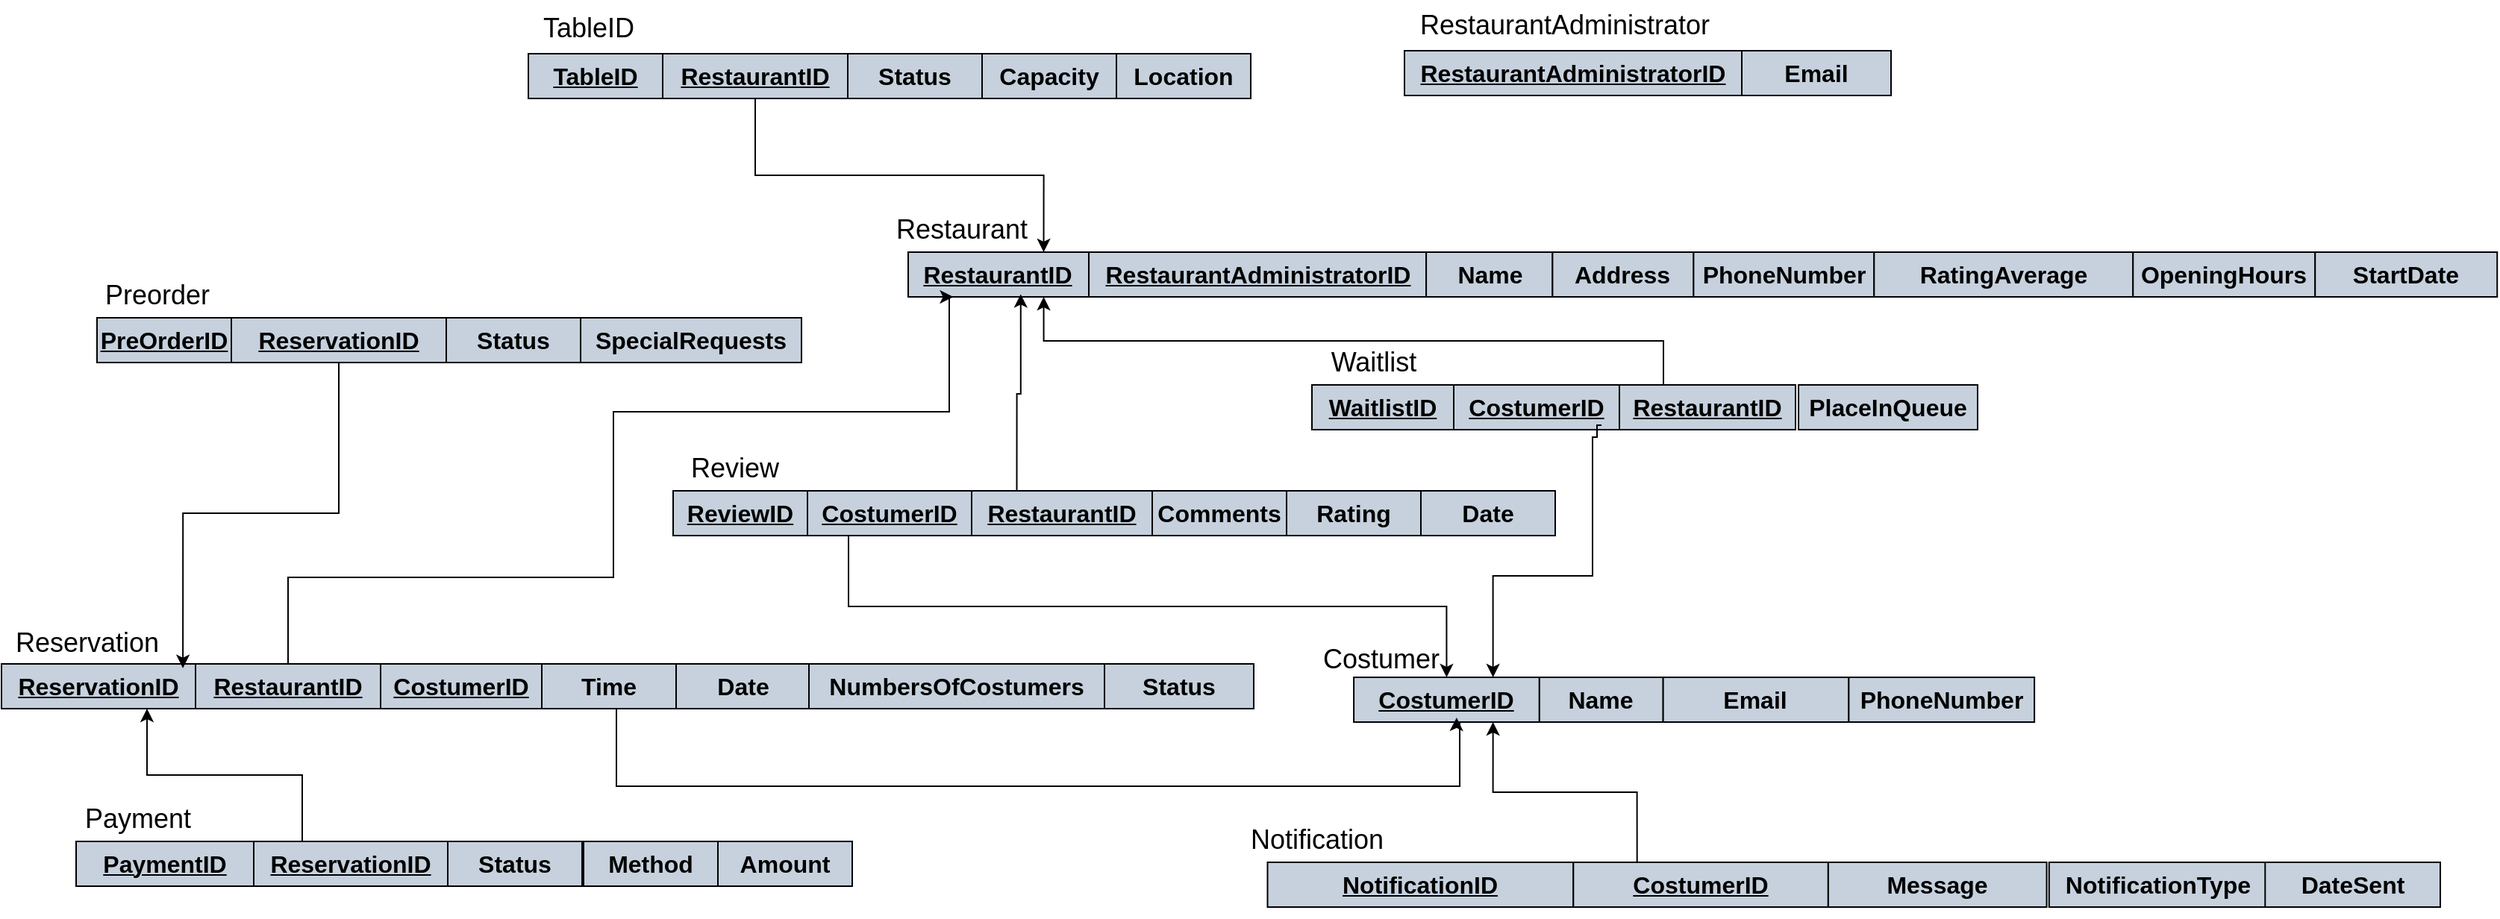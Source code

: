 <mxfile version="25.0.3">
  <diagram name="Page-1" id="Ryj9yUZ8EQG5fLTxCSdR">
    <mxGraphModel dx="2524" dy="738" grid="0" gridSize="10" guides="1" tooltips="1" connect="1" arrows="1" fold="1" page="1" pageScale="1" pageWidth="850" pageHeight="1100" math="0" shadow="0">
      <root>
        <mxCell id="0" />
        <mxCell id="1" parent="0" />
        <mxCell id="xWfjn0e1hHcwTTaFBlyH-46" value="" style="group" parent="1" vertex="1" connectable="0">
          <mxGeometry x="-463" y="80" width="479" height="60" as="geometry" />
        </mxCell>
        <mxCell id="xWfjn0e1hHcwTTaFBlyH-38" value="" style="group" parent="xWfjn0e1hHcwTTaFBlyH-46" vertex="1" connectable="0">
          <mxGeometry x="-5" y="-3" width="360" height="60" as="geometry" />
        </mxCell>
        <mxCell id="xWfjn0e1hHcwTTaFBlyH-40" value="&lt;u&gt;&lt;b&gt;&lt;font style=&quot;font-size: 16px;&quot;&gt;TableID&lt;/font&gt;&lt;/b&gt;&lt;/u&gt;" style="rounded=0;whiteSpace=wrap;html=1;fillColor=#C6D1DD;" parent="xWfjn0e1hHcwTTaFBlyH-38" vertex="1">
          <mxGeometry y="30" width="90" height="30" as="geometry" />
        </mxCell>
        <mxCell id="xWfjn0e1hHcwTTaFBlyH-41" value="&lt;u&gt;&lt;b&gt;&lt;font style=&quot;font-size: 16px;&quot;&gt;RestaurantID&lt;/font&gt;&lt;/b&gt;&lt;/u&gt;" style="rounded=0;whiteSpace=wrap;html=1;fillColor=#C6D1DD;" parent="xWfjn0e1hHcwTTaFBlyH-38" vertex="1">
          <mxGeometry x="90" y="30" width="124" height="30" as="geometry" />
        </mxCell>
        <mxCell id="xWfjn0e1hHcwTTaFBlyH-42" value="&lt;b&gt;&lt;font style=&quot;font-size: 16px;&quot;&gt;Status&lt;/font&gt;&lt;/b&gt;" style="rounded=0;whiteSpace=wrap;html=1;fillColor=#C6D1DD;" parent="xWfjn0e1hHcwTTaFBlyH-38" vertex="1">
          <mxGeometry x="214" y="30" width="90" height="30" as="geometry" />
        </mxCell>
        <mxCell id="xWfjn0e1hHcwTTaFBlyH-44" value="&lt;b&gt;&lt;font style=&quot;font-size: 16px;&quot;&gt;Capacity&lt;/font&gt;&lt;/b&gt;" style="rounded=0;whiteSpace=wrap;html=1;fillColor=#C6D1DD;" parent="xWfjn0e1hHcwTTaFBlyH-38" vertex="1">
          <mxGeometry x="304" y="30" width="90" height="30" as="geometry" />
        </mxCell>
        <mxCell id="xWfjn0e1hHcwTTaFBlyH-39" value="&lt;font style=&quot;font-size: 18px;&quot;&gt;TableID&lt;/font&gt;" style="text;html=1;align=center;verticalAlign=middle;resizable=0;points=[];autosize=1;strokeColor=none;fillColor=none;" parent="xWfjn0e1hHcwTTaFBlyH-38" vertex="1">
          <mxGeometry y="-4" width="79" height="34" as="geometry" />
        </mxCell>
        <mxCell id="xWfjn0e1hHcwTTaFBlyH-45" value="&lt;b&gt;&lt;font style=&quot;font-size: 16px;&quot;&gt;Location&lt;/font&gt;&lt;/b&gt;" style="rounded=0;whiteSpace=wrap;html=1;fillColor=#C6D1DD;" parent="xWfjn0e1hHcwTTaFBlyH-46" vertex="1">
          <mxGeometry x="389" y="27" width="90" height="30" as="geometry" />
        </mxCell>
        <mxCell id="AlLR8Mi9veF4PQIQg-oo-29" value="" style="group" parent="1" vertex="1" connectable="0">
          <mxGeometry x="-371" y="370" width="591" height="60" as="geometry" />
        </mxCell>
        <mxCell id="AlLR8Mi9veF4PQIQg-oo-13" value="" style="group" parent="AlLR8Mi9veF4PQIQg-oo-29" vertex="1" connectable="0">
          <mxGeometry width="450" height="60" as="geometry" />
        </mxCell>
        <mxCell id="AlLR8Mi9veF4PQIQg-oo-14" value="" style="group" parent="AlLR8Mi9veF4PQIQg-oo-13" vertex="1" connectable="0">
          <mxGeometry width="360" height="60" as="geometry" />
        </mxCell>
        <mxCell id="AlLR8Mi9veF4PQIQg-oo-15" value="&lt;font style=&quot;font-size: 18px;&quot;&gt;Review&lt;/font&gt;" style="text;html=1;align=center;verticalAlign=middle;resizable=0;points=[];autosize=1;strokeColor=none;fillColor=none;" parent="AlLR8Mi9veF4PQIQg-oo-14" vertex="1">
          <mxGeometry x="2" y="-2" width="77" height="34" as="geometry" />
        </mxCell>
        <mxCell id="AlLR8Mi9veF4PQIQg-oo-16" value="&lt;u&gt;&lt;b&gt;&lt;font style=&quot;font-size: 16px;&quot;&gt;ReviewID&lt;/font&gt;&lt;/b&gt;&lt;/u&gt;" style="rounded=0;whiteSpace=wrap;html=1;fillColor=#C6D1DD;" parent="AlLR8Mi9veF4PQIQg-oo-14" vertex="1">
          <mxGeometry y="30" width="90" height="30" as="geometry" />
        </mxCell>
        <mxCell id="AlLR8Mi9veF4PQIQg-oo-17" value="&lt;u&gt;&lt;b&gt;&lt;font style=&quot;font-size: 16px;&quot;&gt;CostumerID&lt;/font&gt;&lt;/b&gt;&lt;/u&gt;" style="rounded=0;whiteSpace=wrap;html=1;fillColor=#C6D1DD;" parent="AlLR8Mi9veF4PQIQg-oo-14" vertex="1">
          <mxGeometry x="90" y="30" width="110" height="30" as="geometry" />
        </mxCell>
        <mxCell id="AlLR8Mi9veF4PQIQg-oo-18" value="&lt;u&gt;&lt;b&gt;&lt;font style=&quot;font-size: 16px;&quot;&gt;RestaurantID&lt;/font&gt;&lt;/b&gt;&lt;/u&gt;" style="rounded=0;whiteSpace=wrap;html=1;fillColor=#C6D1DD;" parent="AlLR8Mi9veF4PQIQg-oo-14" vertex="1">
          <mxGeometry x="200" y="30" width="121" height="30" as="geometry" />
        </mxCell>
        <mxCell id="AlLR8Mi9veF4PQIQg-oo-19" value="&lt;b&gt;&lt;font style=&quot;font-size: 16px;&quot;&gt;Comments&lt;/font&gt;&lt;/b&gt;" style="rounded=0;whiteSpace=wrap;html=1;fillColor=#C6D1DD;" parent="AlLR8Mi9veF4PQIQg-oo-13" vertex="1">
          <mxGeometry x="321" y="30" width="90" height="30" as="geometry" />
        </mxCell>
        <mxCell id="AlLR8Mi9veF4PQIQg-oo-20" value="&lt;b&gt;&lt;font style=&quot;font-size: 16px;&quot;&gt;Rating&lt;/font&gt;&lt;/b&gt;" style="rounded=0;whiteSpace=wrap;html=1;fillColor=#C6D1DD;" parent="AlLR8Mi9veF4PQIQg-oo-29" vertex="1">
          <mxGeometry x="411" y="30" width="90" height="30" as="geometry" />
        </mxCell>
        <mxCell id="AlLR8Mi9veF4PQIQg-oo-28" value="&lt;b&gt;&lt;font style=&quot;font-size: 16px;&quot;&gt;Date&lt;/font&gt;&lt;/b&gt;" style="rounded=0;whiteSpace=wrap;html=1;fillColor=#C6D1DD;" parent="AlLR8Mi9veF4PQIQg-oo-29" vertex="1">
          <mxGeometry x="501" y="30" width="90" height="30" as="geometry" />
        </mxCell>
        <mxCell id="bmBi3C2C3GRsxxOYo_EL-12" value="" style="group" parent="1" vertex="1" connectable="0">
          <mxGeometry x="-771" y="605" width="520" height="60" as="geometry" />
        </mxCell>
        <mxCell id="AlLR8Mi9veF4PQIQg-oo-2" value="" style="group" parent="bmBi3C2C3GRsxxOYo_EL-12" vertex="1" connectable="0">
          <mxGeometry width="360" height="60" as="geometry" />
        </mxCell>
        <mxCell id="AlLR8Mi9veF4PQIQg-oo-3" value="&lt;font style=&quot;font-size: 18px;&quot;&gt;Payment&lt;/font&gt;" style="text;html=1;align=center;verticalAlign=middle;resizable=0;points=[];autosize=1;strokeColor=none;fillColor=none;" parent="AlLR8Mi9veF4PQIQg-oo-2" vertex="1">
          <mxGeometry x="-4" y="-2" width="89" height="34" as="geometry" />
        </mxCell>
        <mxCell id="AlLR8Mi9veF4PQIQg-oo-4" value="&lt;u&gt;&lt;b&gt;&lt;font style=&quot;font-size: 16px;&quot;&gt;PaymentID&lt;/font&gt;&lt;/b&gt;&lt;/u&gt;" style="rounded=0;whiteSpace=wrap;html=1;fillColor=#C6D1DD;" parent="AlLR8Mi9veF4PQIQg-oo-2" vertex="1">
          <mxGeometry y="30" width="119" height="30" as="geometry" />
        </mxCell>
        <mxCell id="AlLR8Mi9veF4PQIQg-oo-5" value="&lt;u&gt;&lt;b&gt;&lt;font style=&quot;font-size: 16px;&quot;&gt;ReservationID&lt;/font&gt;&lt;/b&gt;&lt;/u&gt;" style="rounded=0;whiteSpace=wrap;html=1;fillColor=#C6D1DD;" parent="AlLR8Mi9veF4PQIQg-oo-2" vertex="1">
          <mxGeometry x="119" y="30" width="130" height="30" as="geometry" />
        </mxCell>
        <mxCell id="AlLR8Mi9veF4PQIQg-oo-6" value="&lt;b&gt;&lt;font style=&quot;font-size: 16px;&quot;&gt;Status&lt;/font&gt;&lt;/b&gt;" style="rounded=0;whiteSpace=wrap;html=1;fillColor=#C6D1DD;" parent="AlLR8Mi9veF4PQIQg-oo-2" vertex="1">
          <mxGeometry x="249" y="30" width="90" height="30" as="geometry" />
        </mxCell>
        <mxCell id="AlLR8Mi9veF4PQIQg-oo-8" value="&lt;b&gt;&lt;font style=&quot;font-size: 16px;&quot;&gt;Amount&lt;/font&gt;&lt;/b&gt;" style="rounded=0;whiteSpace=wrap;html=1;fillColor=#C6D1DD;" parent="bmBi3C2C3GRsxxOYo_EL-12" vertex="1">
          <mxGeometry x="430" y="30" width="90" height="30" as="geometry" />
        </mxCell>
        <mxCell id="AlLR8Mi9veF4PQIQg-oo-7" value="&lt;b&gt;&lt;font style=&quot;font-size: 16px;&quot;&gt;Method&lt;/font&gt;&lt;/b&gt;" style="rounded=0;whiteSpace=wrap;html=1;fillColor=#C6D1DD;" parent="bmBi3C2C3GRsxxOYo_EL-12" vertex="1">
          <mxGeometry x="340" y="30" width="90" height="30" as="geometry" />
        </mxCell>
        <mxCell id="bmBi3C2C3GRsxxOYo_EL-14" value="" style="group" parent="1" vertex="1" connectable="0">
          <mxGeometry x="24" y="619" width="818" height="67" as="geometry" />
        </mxCell>
        <mxCell id="AlLR8Mi9veF4PQIQg-oo-21" value="" style="group" parent="bmBi3C2C3GRsxxOYo_EL-14" vertex="1" connectable="0">
          <mxGeometry x="3.252" width="731.809" height="67" as="geometry" />
        </mxCell>
        <mxCell id="AlLR8Mi9veF4PQIQg-oo-22" value="" style="group" parent="AlLR8Mi9veF4PQIQg-oo-21" vertex="1" connectable="0">
          <mxGeometry width="585.447" height="67" as="geometry" />
        </mxCell>
        <mxCell id="bmBi3C2C3GRsxxOYo_EL-55" value="" style="group" parent="AlLR8Mi9veF4PQIQg-oo-22" vertex="1" connectable="0">
          <mxGeometry x="-21.141" y="-2" width="543.165" height="62" as="geometry" />
        </mxCell>
        <mxCell id="AlLR8Mi9veF4PQIQg-oo-23" value="&lt;font style=&quot;font-size: 18px;&quot;&gt;Notification&lt;/font&gt;" style="text;html=1;align=center;verticalAlign=middle;resizable=0;points=[];autosize=1;strokeColor=none;fillColor=none;" parent="bmBi3C2C3GRsxxOYo_EL-55" vertex="1">
          <mxGeometry width="107" height="34" as="geometry" />
        </mxCell>
        <mxCell id="AlLR8Mi9veF4PQIQg-oo-24" value="&lt;u&gt;&lt;b&gt;&lt;font style=&quot;font-size: 16px;&quot;&gt;NotificationID&lt;/font&gt;&lt;/b&gt;&lt;/u&gt;" style="rounded=0;whiteSpace=wrap;html=1;fillColor=#C6D1DD;" parent="bmBi3C2C3GRsxxOYo_EL-55" vertex="1">
          <mxGeometry x="21.141" y="32" width="204.907" height="30" as="geometry" />
        </mxCell>
        <mxCell id="AlLR8Mi9veF4PQIQg-oo-25" value="&lt;u&gt;&lt;b&gt;&lt;font style=&quot;font-size: 16px;&quot;&gt;CostumerID&lt;/font&gt;&lt;/b&gt;&lt;/u&gt;" style="rounded=0;whiteSpace=wrap;html=1;fillColor=#C6D1DD;" parent="bmBi3C2C3GRsxxOYo_EL-55" vertex="1">
          <mxGeometry x="226.048" y="32" width="170.755" height="30" as="geometry" />
        </mxCell>
        <mxCell id="AlLR8Mi9veF4PQIQg-oo-26" value="&lt;b&gt;&lt;font style=&quot;font-size: 16px;&quot;&gt;Message&lt;/font&gt;&lt;/b&gt;" style="rounded=0;whiteSpace=wrap;html=1;fillColor=#C6D1DD;" parent="bmBi3C2C3GRsxxOYo_EL-55" vertex="1">
          <mxGeometry x="396.803" y="32" width="146.362" height="30" as="geometry" />
        </mxCell>
        <mxCell id="AlLR8Mi9veF4PQIQg-oo-27" value="&lt;span style=&quot;font-size: 16px;&quot;&gt;&lt;b&gt;NotificationType&lt;/b&gt;&lt;/span&gt;" style="rounded=0;whiteSpace=wrap;html=1;fillColor=#C6D1DD;" parent="AlLR8Mi9veF4PQIQg-oo-21" vertex="1">
          <mxGeometry x="523.65" y="30" width="146.362" height="30" as="geometry" />
        </mxCell>
        <mxCell id="AlLR8Mi9veF4PQIQg-oo-30" value="&lt;b&gt;&lt;font style=&quot;font-size: 16px;&quot;&gt;DateSent&lt;/font&gt;&lt;/b&gt;" style="rounded=0;whiteSpace=wrap;html=1;fillColor=#C6D1DD;" parent="bmBi3C2C3GRsxxOYo_EL-14" vertex="1">
          <mxGeometry x="671.64" y="30" width="117.36" height="30" as="geometry" />
        </mxCell>
        <mxCell id="bmBi3C2C3GRsxxOYo_EL-23" value="" style="group" parent="1" vertex="1" connectable="0">
          <mxGeometry x="73.995" y="493" width="467.055" height="62" as="geometry" />
        </mxCell>
        <mxCell id="xWfjn0e1hHcwTTaFBlyH-3" value="&lt;font style=&quot;font-size: 18px;&quot;&gt;Costumer&lt;/font&gt;" style="text;html=1;align=center;verticalAlign=middle;resizable=1;points=[];autosize=1;strokeColor=none;fillColor=none;container=0;movable=1;rotatable=1;deletable=1;editable=1;locked=0;connectable=1;" parent="bmBi3C2C3GRsxxOYo_EL-23" vertex="1">
          <mxGeometry x="-19" y="3" width="96" height="34" as="geometry" />
        </mxCell>
        <mxCell id="xWfjn0e1hHcwTTaFBlyH-29" value="&lt;u&gt;&lt;b&gt;&lt;font style=&quot;font-size: 16px;&quot;&gt;CostumerID&lt;/font&gt;&lt;/b&gt;&lt;/u&gt;" style="rounded=0;whiteSpace=wrap;html=1;fillColor=#C6D1DD;container=0;movable=1;resizable=1;rotatable=1;deletable=1;editable=1;locked=0;connectable=1;" parent="bmBi3C2C3GRsxxOYo_EL-23" vertex="1">
          <mxGeometry x="11.055" y="32" width="124.364" height="30" as="geometry" />
        </mxCell>
        <mxCell id="xWfjn0e1hHcwTTaFBlyH-30" value="&lt;b&gt;&lt;font style=&quot;font-size: 16px;&quot;&gt;Name&lt;/font&gt;&lt;/b&gt;" style="rounded=0;whiteSpace=wrap;html=1;fillColor=#C6D1DD;container=0;movable=1;resizable=1;rotatable=1;deletable=1;editable=1;locked=0;connectable=1;" parent="bmBi3C2C3GRsxxOYo_EL-23" vertex="1">
          <mxGeometry x="135.418" y="32" width="82.909" height="30" as="geometry" />
        </mxCell>
        <mxCell id="xWfjn0e1hHcwTTaFBlyH-31" value="&lt;b&gt;&lt;font style=&quot;font-size: 16px;&quot;&gt;Email&lt;/font&gt;&lt;/b&gt;" style="rounded=0;whiteSpace=wrap;html=1;fillColor=#C6D1DD;container=0;movable=1;resizable=1;rotatable=1;deletable=1;editable=1;locked=0;connectable=1;" parent="bmBi3C2C3GRsxxOYo_EL-23" vertex="1">
          <mxGeometry x="218.327" y="32" width="124.364" height="30" as="geometry" />
        </mxCell>
        <mxCell id="xWfjn0e1hHcwTTaFBlyH-33" value="&lt;b&gt;&lt;font style=&quot;font-size: 16px;&quot;&gt;PhoneNumber&lt;/font&gt;&lt;/b&gt;" style="rounded=0;whiteSpace=wrap;html=1;fillColor=#C6D1DD;container=0;movable=1;resizable=1;rotatable=1;deletable=1;editable=1;locked=0;connectable=1;" parent="bmBi3C2C3GRsxxOYo_EL-23" vertex="1">
          <mxGeometry x="342.691" y="32" width="124.364" height="30" as="geometry" />
        </mxCell>
        <mxCell id="bmBi3C2C3GRsxxOYo_EL-34" value="" style="group" parent="1" vertex="1" connectable="0">
          <mxGeometry x="-233" y="208" width="968" height="159" as="geometry" />
        </mxCell>
        <mxCell id="bmBi3C2C3GRsxxOYo_EL-24" value="" style="group" parent="bmBi3C2C3GRsxxOYo_EL-34" vertex="1" connectable="0">
          <mxGeometry x="2" width="966" height="159" as="geometry" />
        </mxCell>
        <mxCell id="bmBi3C2C3GRsxxOYo_EL-25" value="&lt;font style=&quot;font-size: 18px;&quot;&gt;Restaurant&lt;/font&gt;" style="text;html=1;align=center;verticalAlign=middle;resizable=0;points=[];autosize=1;strokeColor=none;fillColor=none;container=0;" parent="bmBi3C2C3GRsxxOYo_EL-24" vertex="1">
          <mxGeometry width="106" height="34" as="geometry" />
        </mxCell>
        <mxCell id="bmBi3C2C3GRsxxOYo_EL-27" value="&lt;u&gt;&lt;b&gt;&lt;font style=&quot;font-size: 16px;&quot;&gt;RestaurantID&lt;/font&gt;&lt;/b&gt;&lt;/u&gt;" style="rounded=0;whiteSpace=wrap;html=1;fillColor=#C6D1DD;container=0;" parent="bmBi3C2C3GRsxxOYo_EL-24" vertex="1">
          <mxGeometry x="17.483" y="32" width="121.034" height="30" as="geometry" />
        </mxCell>
        <mxCell id="bmBi3C2C3GRsxxOYo_EL-29" value="&lt;b&gt;&lt;font style=&quot;font-size: 16px;&quot;&gt;Name&lt;/font&gt;&lt;/b&gt;" style="rounded=0;whiteSpace=wrap;html=1;fillColor=#C6D1DD;container=0;" parent="bmBi3C2C3GRsxxOYo_EL-24" vertex="1">
          <mxGeometry x="364.52" y="32" width="84.673" height="30" as="geometry" />
        </mxCell>
        <mxCell id="bmBi3C2C3GRsxxOYo_EL-30" value="&lt;b&gt;&lt;font style=&quot;font-size: 16px;&quot;&gt;PhoneNumber&lt;/font&gt;&lt;/b&gt;" style="rounded=0;whiteSpace=wrap;html=1;fillColor=#C6D1DD;container=0;" parent="bmBi3C2C3GRsxxOYo_EL-24" vertex="1">
          <mxGeometry x="543.606" y="32" width="121.034" height="30" as="geometry" />
        </mxCell>
        <mxCell id="bmBi3C2C3GRsxxOYo_EL-31" value="&lt;b&gt;&lt;font style=&quot;font-size: 16px;&quot;&gt;RatingAverage&lt;/font&gt;&lt;/b&gt;" style="rounded=0;whiteSpace=wrap;html=1;fillColor=#C6D1DD;container=0;" parent="bmBi3C2C3GRsxxOYo_EL-24" vertex="1">
          <mxGeometry x="664.641" y="32" width="173.483" height="30" as="geometry" />
        </mxCell>
        <mxCell id="bmBi3C2C3GRsxxOYo_EL-33" value="&lt;font style=&quot;font-size: 16px;&quot;&gt;&lt;b&gt;Address&lt;/b&gt;&lt;/font&gt;" style="rounded=0;whiteSpace=wrap;html=1;fillColor=#C6D1DD;container=0;" parent="bmBi3C2C3GRsxxOYo_EL-24" vertex="1">
          <mxGeometry x="449.192" y="32" width="94.412" height="30" as="geometry" />
        </mxCell>
        <mxCell id="ahYQid_kACKRDKaUdBpu-9" value="" style="group" parent="bmBi3C2C3GRsxxOYo_EL-24" vertex="1" connectable="0">
          <mxGeometry x="288" y="91" width="430" height="68" as="geometry" />
        </mxCell>
        <mxCell id="ahYQid_kACKRDKaUdBpu-10" value="&lt;font style=&quot;font-size: 18px;&quot;&gt;Waitlist&lt;/font&gt;" style="text;html=1;align=center;verticalAlign=middle;resizable=0;points=[];autosize=1;strokeColor=none;fillColor=none;" parent="ahYQid_kACKRDKaUdBpu-9" vertex="1">
          <mxGeometry x="3" y="-2" width="75" height="34" as="geometry" />
        </mxCell>
        <mxCell id="ahYQid_kACKRDKaUdBpu-11" value="&lt;u&gt;&lt;b&gt;&lt;font style=&quot;font-size: 16px;&quot;&gt;WaitlistID&lt;/font&gt;&lt;/b&gt;&lt;/u&gt;" style="rounded=0;whiteSpace=wrap;html=1;fillColor=#C6D1DD;" parent="ahYQid_kACKRDKaUdBpu-9" vertex="1">
          <mxGeometry y="30" width="95" height="30" as="geometry" />
        </mxCell>
        <mxCell id="ahYQid_kACKRDKaUdBpu-12" value="&lt;u&gt;&lt;b&gt;&lt;font style=&quot;font-size: 16px;&quot;&gt;CostumerID&lt;/font&gt;&lt;/b&gt;&lt;/u&gt;" style="rounded=0;whiteSpace=wrap;html=1;fillColor=#C6D1DD;" parent="ahYQid_kACKRDKaUdBpu-9" vertex="1">
          <mxGeometry x="95" y="30" width="111" height="30" as="geometry" />
        </mxCell>
        <mxCell id="ahYQid_kACKRDKaUdBpu-13" value="&lt;u&gt;&lt;b&gt;&lt;font style=&quot;font-size: 16px;&quot;&gt;RestaurantID&lt;/font&gt;&lt;/b&gt;&lt;/u&gt;" style="rounded=0;whiteSpace=wrap;html=1;fillColor=#C6D1DD;" parent="ahYQid_kACKRDKaUdBpu-9" vertex="1">
          <mxGeometry x="206" y="30" width="118" height="30" as="geometry" />
        </mxCell>
        <mxCell id="ahYQid_kACKRDKaUdBpu-14" value="&lt;b&gt;&lt;font style=&quot;font-size: 16px;&quot;&gt;PlaceInQueue&lt;/font&gt;&lt;/b&gt;" style="rounded=0;whiteSpace=wrap;html=1;fillColor=#C6D1DD;" parent="ahYQid_kACKRDKaUdBpu-9" vertex="1">
          <mxGeometry x="326" y="30" width="120" height="30" as="geometry" />
        </mxCell>
        <mxCell id="bmBi3C2C3GRsxxOYo_EL-60" style="edgeStyle=orthogonalEdgeStyle;rounded=0;orthogonalLoop=1;jettySize=auto;html=1;exitX=0.25;exitY=0;exitDx=0;exitDy=0;entryX=0.75;entryY=1;entryDx=0;entryDy=0;" parent="bmBi3C2C3GRsxxOYo_EL-24" source="ahYQid_kACKRDKaUdBpu-13" target="bmBi3C2C3GRsxxOYo_EL-27" edge="1">
          <mxGeometry relative="1" as="geometry" />
        </mxCell>
        <mxCell id="bmBi3C2C3GRsxxOYo_EL-32" value="&lt;b&gt;&lt;font style=&quot;font-size: 16px;&quot;&gt;OpeningHours&lt;/font&gt;&lt;/b&gt;" style="rounded=0;whiteSpace=wrap;html=1;fillColor=#C6D1DD;container=0;" parent="bmBi3C2C3GRsxxOYo_EL-24" vertex="1">
          <mxGeometry x="838.12" y="32" width="122" height="30" as="geometry" />
        </mxCell>
        <mxCell id="Gfl4gNScK2R6bGEPg6S3-2" value="&lt;span style=&quot;font-size: 16px;&quot;&gt;&lt;b&gt;StartDate&lt;/b&gt;&lt;/span&gt;" style="rounded=0;whiteSpace=wrap;html=1;fillColor=#C6D1DD;container=0;" parent="bmBi3C2C3GRsxxOYo_EL-24" vertex="1">
          <mxGeometry x="960.12" y="32" width="122" height="30" as="geometry" />
        </mxCell>
        <mxCell id="Gfl4gNScK2R6bGEPg6S3-5" value="&lt;u&gt;&lt;b&gt;&lt;font style=&quot;font-size: 16px;&quot;&gt;RestaurantAdministratorID&lt;/font&gt;&lt;/b&gt;&lt;/u&gt;" style="rounded=0;whiteSpace=wrap;html=1;fillColor=#C6D1DD;" parent="bmBi3C2C3GRsxxOYo_EL-24" vertex="1">
          <mxGeometry x="138.52" y="32" width="226" height="30" as="geometry" />
        </mxCell>
        <mxCell id="bmBi3C2C3GRsxxOYo_EL-36" value="" style="group" parent="1" vertex="1" connectable="0">
          <mxGeometry x="125" y="75" width="320" height="60" as="geometry" />
        </mxCell>
        <mxCell id="_LEKjg5DS7PEy9klWyhB-6" value="" style="group" parent="bmBi3C2C3GRsxxOYo_EL-36" vertex="1" connectable="0">
          <mxGeometry width="260" height="60" as="geometry" />
        </mxCell>
        <mxCell id="_LEKjg5DS7PEy9klWyhB-1" value="&lt;font style=&quot;font-size: 18px;&quot;&gt;RestaurantAdministrator&lt;/font&gt;" style="text;html=1;align=center;verticalAlign=middle;resizable=0;points=[];autosize=1;strokeColor=none;fillColor=none;" parent="_LEKjg5DS7PEy9klWyhB-6" vertex="1">
          <mxGeometry x="-5" y="-4" width="212" height="34" as="geometry" />
        </mxCell>
        <mxCell id="_LEKjg5DS7PEy9klWyhB-2" value="&lt;u&gt;&lt;b&gt;&lt;font style=&quot;font-size: 16px;&quot;&gt;RestaurantAdministratorID&lt;/font&gt;&lt;/b&gt;&lt;/u&gt;" style="rounded=0;whiteSpace=wrap;html=1;fillColor=#C6D1DD;" parent="_LEKjg5DS7PEy9klWyhB-6" vertex="1">
          <mxGeometry x="-6" y="30" width="226" height="30" as="geometry" />
        </mxCell>
        <mxCell id="_LEKjg5DS7PEy9klWyhB-3" value="&lt;b&gt;&lt;font style=&quot;font-size: 16px;&quot;&gt;Email&lt;/font&gt;&lt;/b&gt;" style="rounded=0;whiteSpace=wrap;html=1;fillColor=#C6D1DD;" parent="bmBi3C2C3GRsxxOYo_EL-36" vertex="1">
          <mxGeometry x="220" y="30" width="100" height="30" as="geometry" />
        </mxCell>
        <mxCell id="bmBi3C2C3GRsxxOYo_EL-47" style="edgeStyle=orthogonalEdgeStyle;rounded=0;orthogonalLoop=1;jettySize=auto;html=1;exitX=0.5;exitY=1;exitDx=0;exitDy=0;entryX=0.75;entryY=0;entryDx=0;entryDy=0;" parent="1" source="xWfjn0e1hHcwTTaFBlyH-41" target="bmBi3C2C3GRsxxOYo_EL-27" edge="1">
          <mxGeometry relative="1" as="geometry" />
        </mxCell>
        <mxCell id="bmBi3C2C3GRsxxOYo_EL-48" style="edgeStyle=orthogonalEdgeStyle;rounded=0;orthogonalLoop=1;jettySize=auto;html=1;exitX=0.25;exitY=1;exitDx=0;exitDy=0;entryX=0.5;entryY=0;entryDx=0;entryDy=0;" parent="1" source="AlLR8Mi9veF4PQIQg-oo-17" target="xWfjn0e1hHcwTTaFBlyH-29" edge="1">
          <mxGeometry relative="1" as="geometry" />
        </mxCell>
        <mxCell id="bmBi3C2C3GRsxxOYo_EL-56" style="edgeStyle=orthogonalEdgeStyle;rounded=0;orthogonalLoop=1;jettySize=auto;html=1;exitX=0.25;exitY=0;exitDx=0;exitDy=0;entryX=0.75;entryY=1;entryDx=0;entryDy=0;" parent="1" source="AlLR8Mi9veF4PQIQg-oo-25" target="xWfjn0e1hHcwTTaFBlyH-29" edge="1">
          <mxGeometry relative="1" as="geometry" />
        </mxCell>
        <mxCell id="bmBi3C2C3GRsxxOYo_EL-59" style="edgeStyle=orthogonalEdgeStyle;rounded=0;orthogonalLoop=1;jettySize=auto;html=1;exitX=0.892;exitY=0.9;exitDx=0;exitDy=0;entryX=0.75;entryY=0;entryDx=0;entryDy=0;exitPerimeter=0;" parent="1" source="ahYQid_kACKRDKaUdBpu-12" target="xWfjn0e1hHcwTTaFBlyH-29" edge="1">
          <mxGeometry relative="1" as="geometry">
            <Array as="points">
              <mxPoint x="248" y="364" />
              <mxPoint x="245" y="364" />
              <mxPoint x="245" y="457" />
              <mxPoint x="178" y="457" />
            </Array>
          </mxGeometry>
        </mxCell>
        <mxCell id="bmBi3C2C3GRsxxOYo_EL-61" style="edgeStyle=orthogonalEdgeStyle;rounded=0;orthogonalLoop=1;jettySize=auto;html=1;exitX=0.25;exitY=0;exitDx=0;exitDy=0;entryX=0.623;entryY=0.94;entryDx=0;entryDy=0;entryPerimeter=0;" parent="1" source="AlLR8Mi9veF4PQIQg-oo-18" target="bmBi3C2C3GRsxxOYo_EL-27" edge="1">
          <mxGeometry relative="1" as="geometry" />
        </mxCell>
        <mxCell id="bmBi3C2C3GRsxxOYo_EL-62" value="" style="group" parent="1" vertex="1" connectable="0">
          <mxGeometry x="-821" y="485" width="739" height="63" as="geometry" />
        </mxCell>
        <mxCell id="bmBi3C2C3GRsxxOYo_EL-10" value="" style="group" parent="bmBi3C2C3GRsxxOYo_EL-62" vertex="1" connectable="0">
          <mxGeometry x="9" y="3" width="730" height="60" as="geometry" />
        </mxCell>
        <mxCell id="AlLR8Mi9veF4PQIQg-oo-11" value="" style="group" parent="bmBi3C2C3GRsxxOYo_EL-10" vertex="1" connectable="0">
          <mxGeometry width="590" height="60" as="geometry" />
        </mxCell>
        <mxCell id="xWfjn0e1hHcwTTaFBlyH-47" value="" style="group" parent="AlLR8Mi9veF4PQIQg-oo-11" vertex="1" connectable="0">
          <mxGeometry x="-9" y="-2" width="452" height="60" as="geometry" />
        </mxCell>
        <mxCell id="xWfjn0e1hHcwTTaFBlyH-48" value="" style="group" parent="xWfjn0e1hHcwTTaFBlyH-47" vertex="1" connectable="0">
          <mxGeometry width="362" height="60" as="geometry" />
        </mxCell>
        <mxCell id="xWfjn0e1hHcwTTaFBlyH-50" value="&lt;u&gt;&lt;font style=&quot;font-size: 16px;&quot;&gt;&lt;b&gt;ReservationID&lt;/b&gt;&lt;/font&gt;&lt;/u&gt;" style="rounded=0;whiteSpace=wrap;html=1;fillColor=#C6D1DD;" parent="xWfjn0e1hHcwTTaFBlyH-48" vertex="1">
          <mxGeometry y="30" width="130" height="30" as="geometry" />
        </mxCell>
        <mxCell id="xWfjn0e1hHcwTTaFBlyH-51" value="&lt;u&gt;&lt;font style=&quot;font-size: 16px;&quot;&gt;&lt;b&gt;RestaurantID&lt;/b&gt;&lt;/font&gt;&lt;/u&gt;" style="rounded=0;whiteSpace=wrap;html=1;fillColor=#C6D1DD;" parent="xWfjn0e1hHcwTTaFBlyH-48" vertex="1">
          <mxGeometry x="130" y="30" width="124" height="30" as="geometry" />
        </mxCell>
        <mxCell id="xWfjn0e1hHcwTTaFBlyH-52" value="&lt;u&gt;&lt;font style=&quot;font-size: 16px;&quot;&gt;&lt;b&gt;CostumerID&lt;/b&gt;&lt;/font&gt;&lt;/u&gt;" style="rounded=0;whiteSpace=wrap;html=1;fillColor=#C6D1DD;" parent="xWfjn0e1hHcwTTaFBlyH-48" vertex="1">
          <mxGeometry x="254" y="30" width="108" height="30" as="geometry" />
        </mxCell>
        <mxCell id="xWfjn0e1hHcwTTaFBlyH-53" value="&lt;b&gt;&lt;font style=&quot;font-size: 16px;&quot;&gt;Time&lt;/font&gt;&lt;/b&gt;" style="rounded=0;whiteSpace=wrap;html=1;fillColor=#C6D1DD;" parent="xWfjn0e1hHcwTTaFBlyH-47" vertex="1">
          <mxGeometry x="362" y="30" width="90" height="30" as="geometry" />
        </mxCell>
        <mxCell id="xWfjn0e1hHcwTTaFBlyH-54" value="&lt;b&gt;&lt;font style=&quot;font-size: 16px;&quot;&gt;Date&lt;/font&gt;&lt;/b&gt;" style="rounded=0;whiteSpace=wrap;html=1;fillColor=#C6D1DD;" parent="AlLR8Mi9veF4PQIQg-oo-11" vertex="1">
          <mxGeometry x="443" y="28" width="90" height="30" as="geometry" />
        </mxCell>
        <mxCell id="AlLR8Mi9veF4PQIQg-oo-10" value="&lt;b&gt;&lt;font style=&quot;font-size: 16px;&quot;&gt;NumbersOfCostumers&lt;/font&gt;&lt;/b&gt;" style="rounded=0;whiteSpace=wrap;html=1;fillColor=#C6D1DD;" parent="bmBi3C2C3GRsxxOYo_EL-10" vertex="1">
          <mxGeometry x="532" y="28" width="198" height="30" as="geometry" />
        </mxCell>
        <mxCell id="xWfjn0e1hHcwTTaFBlyH-49" value="&lt;font style=&quot;font-size: 18px;&quot;&gt;Reservation&lt;/font&gt;" style="text;html=1;align=center;verticalAlign=middle;resizable=0;points=[];autosize=1;strokeColor=none;fillColor=none;" parent="bmBi3C2C3GRsxxOYo_EL-62" vertex="1">
          <mxGeometry width="114" height="34" as="geometry" />
        </mxCell>
        <mxCell id="ahYQid_kACKRDKaUdBpu-1" value="" style="group" parent="1" vertex="1" connectable="0">
          <mxGeometry x="-757" y="254" width="472" height="62" as="geometry" />
        </mxCell>
        <mxCell id="ahYQid_kACKRDKaUdBpu-2" value="" style="group" parent="ahYQid_kACKRDKaUdBpu-1" vertex="1" connectable="0">
          <mxGeometry width="360" height="62" as="geometry" />
        </mxCell>
        <mxCell id="ahYQid_kACKRDKaUdBpu-3" value="&lt;font style=&quot;font-size: 18px;&quot;&gt;Preorder&lt;/font&gt;" style="text;html=1;align=center;verticalAlign=middle;resizable=0;points=[];autosize=1;strokeColor=none;fillColor=none;" parent="ahYQid_kACKRDKaUdBpu-2" vertex="1">
          <mxGeometry x="-4" y="-2" width="88" height="34" as="geometry" />
        </mxCell>
        <mxCell id="ahYQid_kACKRDKaUdBpu-4" value="&lt;u&gt;&lt;b&gt;&lt;font style=&quot;font-size: 16px;&quot;&gt;PreOrderID&lt;/font&gt;&lt;/b&gt;&lt;/u&gt;" style="rounded=0;whiteSpace=wrap;html=1;fillColor=#C6D1DD;" parent="ahYQid_kACKRDKaUdBpu-2" vertex="1">
          <mxGeometry y="30" width="90" height="30" as="geometry" />
        </mxCell>
        <mxCell id="ahYQid_kACKRDKaUdBpu-5" value="&lt;u&gt;&lt;b&gt;&lt;font style=&quot;font-size: 16px;&quot;&gt;ReservationID&lt;/font&gt;&lt;/b&gt;&lt;/u&gt;" style="rounded=0;whiteSpace=wrap;html=1;fillColor=#C6D1DD;" parent="ahYQid_kACKRDKaUdBpu-2" vertex="1">
          <mxGeometry x="90" y="30" width="144" height="30" as="geometry" />
        </mxCell>
        <mxCell id="ahYQid_kACKRDKaUdBpu-6" value="&lt;b&gt;&lt;font style=&quot;font-size: 16px;&quot;&gt;Status&lt;/font&gt;&lt;/b&gt;" style="rounded=0;whiteSpace=wrap;html=1;fillColor=#C6D1DD;" parent="ahYQid_kACKRDKaUdBpu-2" vertex="1">
          <mxGeometry x="234" y="30" width="90" height="30" as="geometry" />
        </mxCell>
        <mxCell id="ahYQid_kACKRDKaUdBpu-7" value="&lt;b&gt;&lt;font style=&quot;font-size: 16px;&quot;&gt;SpecialRequests&lt;/font&gt;&lt;/b&gt;" style="rounded=0;whiteSpace=wrap;html=1;fillColor=#C6D1DD;" parent="ahYQid_kACKRDKaUdBpu-1" vertex="1">
          <mxGeometry x="324" y="30" width="148" height="30" as="geometry" />
        </mxCell>
        <mxCell id="bmBi3C2C3GRsxxOYo_EL-64" style="edgeStyle=orthogonalEdgeStyle;rounded=0;orthogonalLoop=1;jettySize=auto;html=1;exitX=0.5;exitY=1;exitDx=0;exitDy=0;entryX=0.554;entryY=0.9;entryDx=0;entryDy=0;entryPerimeter=0;" parent="1" source="xWfjn0e1hHcwTTaFBlyH-52" target="xWfjn0e1hHcwTTaFBlyH-29" edge="1">
          <mxGeometry relative="1" as="geometry">
            <mxPoint x="151.238" y="633.19" as="targetPoint" />
            <Array as="points">
              <mxPoint x="-409" y="598" />
              <mxPoint x="156" y="598" />
              <mxPoint x="156" y="555" />
              <mxPoint x="154" y="555" />
            </Array>
          </mxGeometry>
        </mxCell>
        <mxCell id="bmBi3C2C3GRsxxOYo_EL-69" style="edgeStyle=orthogonalEdgeStyle;rounded=0;orthogonalLoop=1;jettySize=auto;html=1;exitX=0.5;exitY=1;exitDx=0;exitDy=0;entryX=0.935;entryY=0.095;entryDx=0;entryDy=0;entryPerimeter=0;" parent="1" source="ahYQid_kACKRDKaUdBpu-5" target="xWfjn0e1hHcwTTaFBlyH-50" edge="1">
          <mxGeometry relative="1" as="geometry" />
        </mxCell>
        <mxCell id="-WNG84d9UKhbwicELw42-1" style="edgeStyle=orthogonalEdgeStyle;rounded=0;orthogonalLoop=1;jettySize=auto;html=1;exitX=0.25;exitY=0;exitDx=0;exitDy=0;entryX=0.75;entryY=1;entryDx=0;entryDy=0;" parent="1" source="AlLR8Mi9veF4PQIQg-oo-5" target="xWfjn0e1hHcwTTaFBlyH-50" edge="1">
          <mxGeometry relative="1" as="geometry" />
        </mxCell>
        <mxCell id="YFUNEemHyFHbewMMBRnK-4" style="edgeStyle=orthogonalEdgeStyle;rounded=0;orthogonalLoop=1;jettySize=auto;html=1;exitX=0.5;exitY=0;exitDx=0;exitDy=0;entryX=0.25;entryY=1;entryDx=0;entryDy=0;" parent="1" source="xWfjn0e1hHcwTTaFBlyH-51" target="bmBi3C2C3GRsxxOYo_EL-27" edge="1">
          <mxGeometry relative="1" as="geometry">
            <Array as="points">
              <mxPoint x="-629" y="458" />
              <mxPoint x="-411" y="458" />
              <mxPoint x="-411" y="347" />
              <mxPoint x="-186" y="347" />
            </Array>
          </mxGeometry>
        </mxCell>
        <mxCell id="YFUNEemHyFHbewMMBRnK-5" value="&lt;b&gt;&lt;font style=&quot;font-size: 16px;&quot;&gt;Status&lt;/font&gt;&lt;/b&gt;" style="rounded=0;whiteSpace=wrap;html=1;fillColor=#C6D1DD;" parent="1" vertex="1">
          <mxGeometry x="-82" y="516" width="100" height="30" as="geometry" />
        </mxCell>
      </root>
    </mxGraphModel>
  </diagram>
</mxfile>
